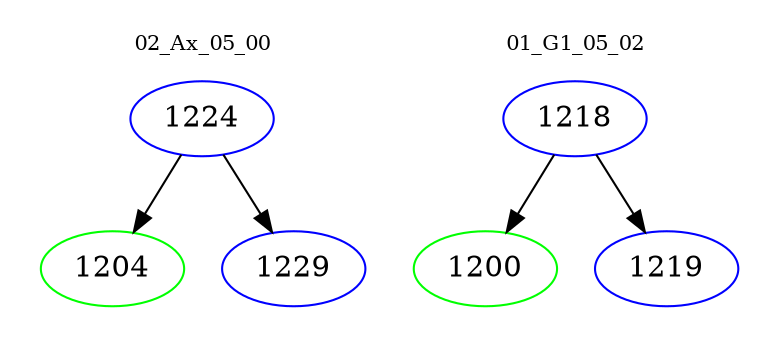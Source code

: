 digraph{
subgraph cluster_0 {
color = white
label = "02_Ax_05_00";
fontsize=10;
T0_1224 [label="1224", color="blue"]
T0_1224 -> T0_1204 [color="black"]
T0_1204 [label="1204", color="green"]
T0_1224 -> T0_1229 [color="black"]
T0_1229 [label="1229", color="blue"]
}
subgraph cluster_1 {
color = white
label = "01_G1_05_02";
fontsize=10;
T1_1218 [label="1218", color="blue"]
T1_1218 -> T1_1200 [color="black"]
T1_1200 [label="1200", color="green"]
T1_1218 -> T1_1219 [color="black"]
T1_1219 [label="1219", color="blue"]
}
}
